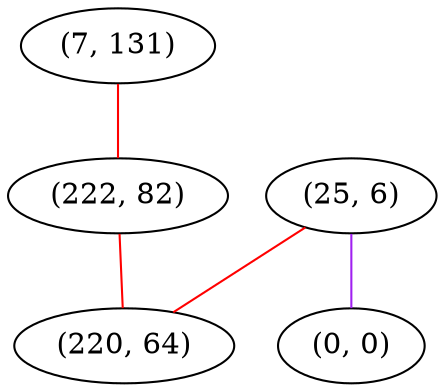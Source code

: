 graph "" {
"(7, 131)";
"(222, 82)";
"(25, 6)";
"(0, 0)";
"(220, 64)";
"(7, 131)" -- "(222, 82)"  [color=red, key=0, weight=1];
"(222, 82)" -- "(220, 64)"  [color=red, key=0, weight=1];
"(25, 6)" -- "(0, 0)"  [color=purple, key=0, weight=4];
"(25, 6)" -- "(220, 64)"  [color=red, key=0, weight=1];
}
